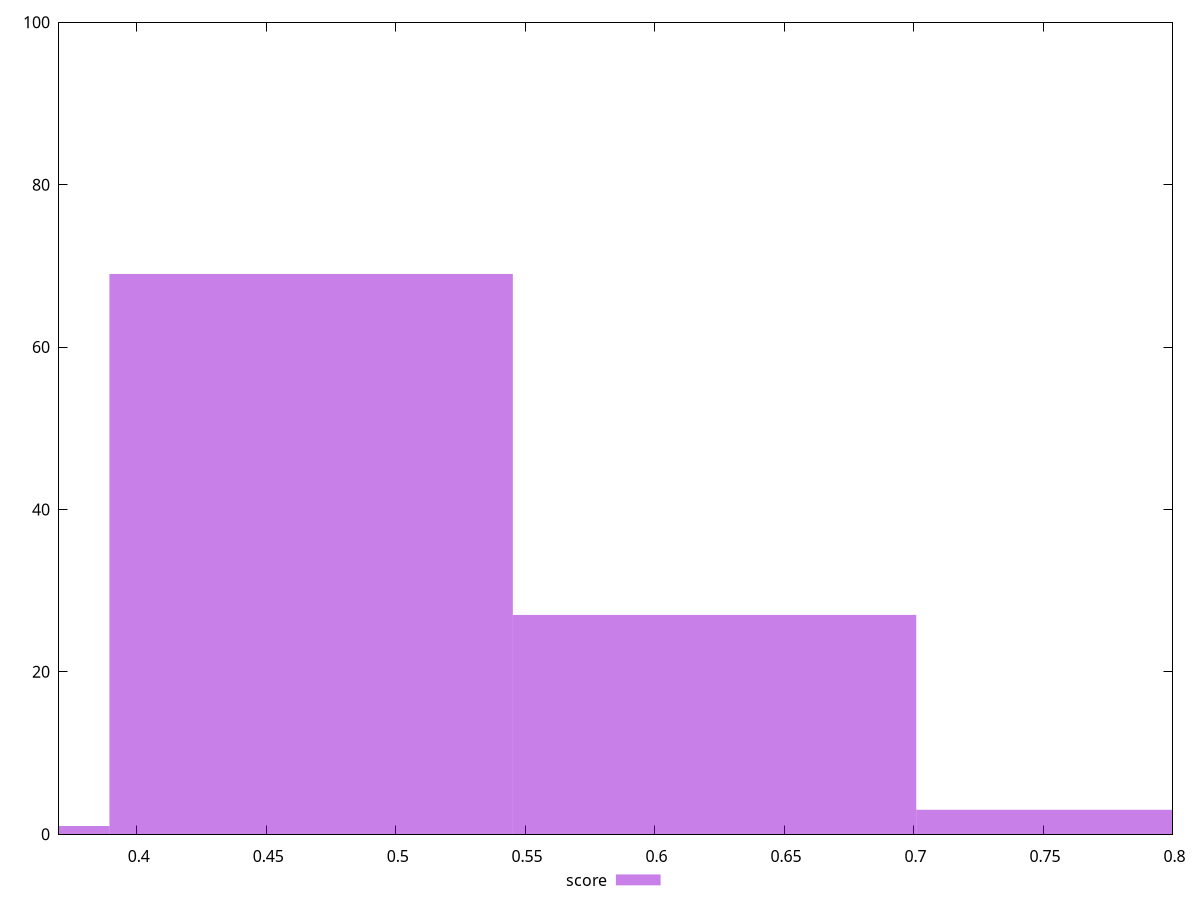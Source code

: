 reset

$score <<EOF
0.46736817509963063 69
0.6231575667995075 27
0.31157878339975376 1
0.7789469584993844 3
EOF

set key outside below
set boxwidth 0.15578939169987688
set xrange [0.37:0.8]
set yrange [0:100]
set trange [0:100]
set style fill transparent solid 0.5 noborder
set terminal svg size 640, 490 enhanced background rgb 'white'
set output "report_00013_2021-02-09T12-04-24.940Z/uses-http2/samples/pages+cached+noadtech/score/histogram.svg"

plot $score title "score" with boxes

reset
